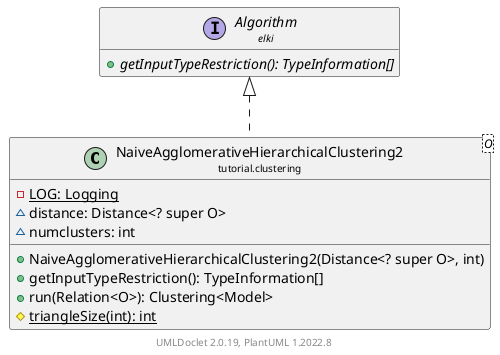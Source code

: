 @startuml
    remove .*\.(Instance|Par|Parameterizer|Factory)$
    set namespaceSeparator none
    hide empty fields
    hide empty methods

    class "<size:14>NaiveAgglomerativeHierarchicalClustering2\n<size:10>tutorial.clustering" as tutorial.clustering.NaiveAgglomerativeHierarchicalClustering2<O> [[NaiveAgglomerativeHierarchicalClustering2.html]] {
        {static} -LOG: Logging
        ~distance: Distance<? super O>
        ~numclusters: int
        +NaiveAgglomerativeHierarchicalClustering2(Distance<? super O>, int)
        +getInputTypeRestriction(): TypeInformation[]
        +run(Relation<O>): Clustering<Model>
        {static} #triangleSize(int): int
    }

    interface "<size:14>Algorithm\n<size:10>elki" as elki.Algorithm [[../../elki/Algorithm.html]] {
        {abstract} +getInputTypeRestriction(): TypeInformation[]
    }
    class "<size:14>NaiveAgglomerativeHierarchicalClustering2.Par\n<size:10>tutorial.clustering" as tutorial.clustering.NaiveAgglomerativeHierarchicalClustering2.Par<O>

    elki.Algorithm <|.. tutorial.clustering.NaiveAgglomerativeHierarchicalClustering2
    tutorial.clustering.NaiveAgglomerativeHierarchicalClustering2 +-- tutorial.clustering.NaiveAgglomerativeHierarchicalClustering2.Par

    center footer UMLDoclet 2.0.19, PlantUML 1.2022.8
@enduml

